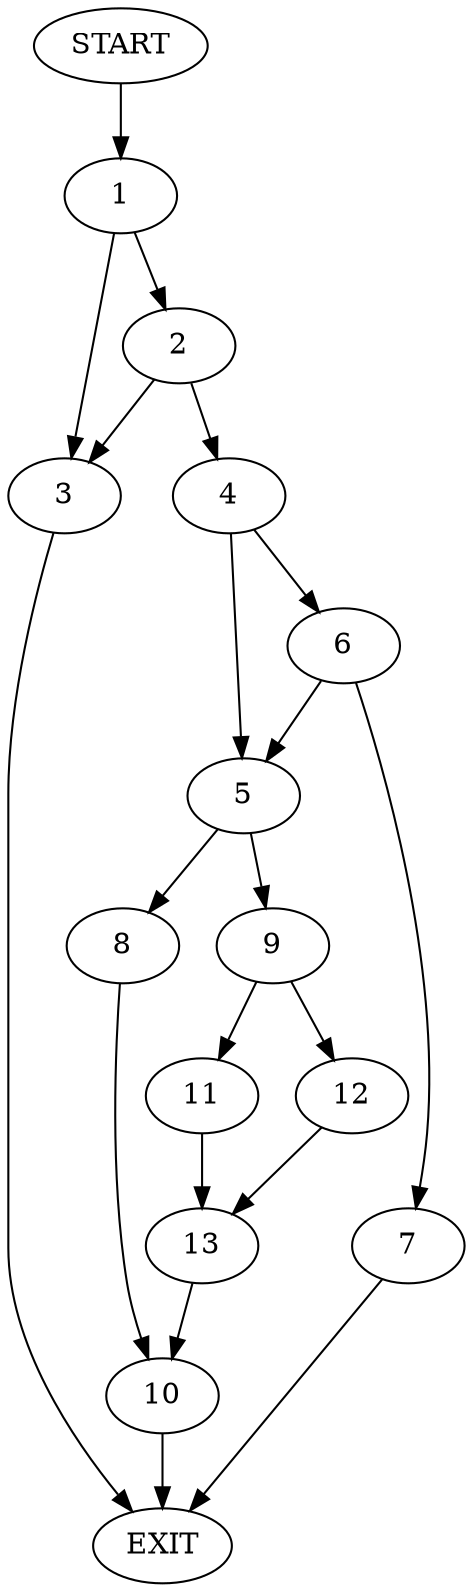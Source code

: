 digraph {
0 [label="START"]
14 [label="EXIT"]
0 -> 1
1 -> 2
1 -> 3
2 -> 4
2 -> 3
3 -> 14
4 -> 5
4 -> 6
6 -> 5
6 -> 7
5 -> 8
5 -> 9
7 -> 14
8 -> 10
9 -> 11
9 -> 12
10 -> 14
11 -> 13
12 -> 13
13 -> 10
}
